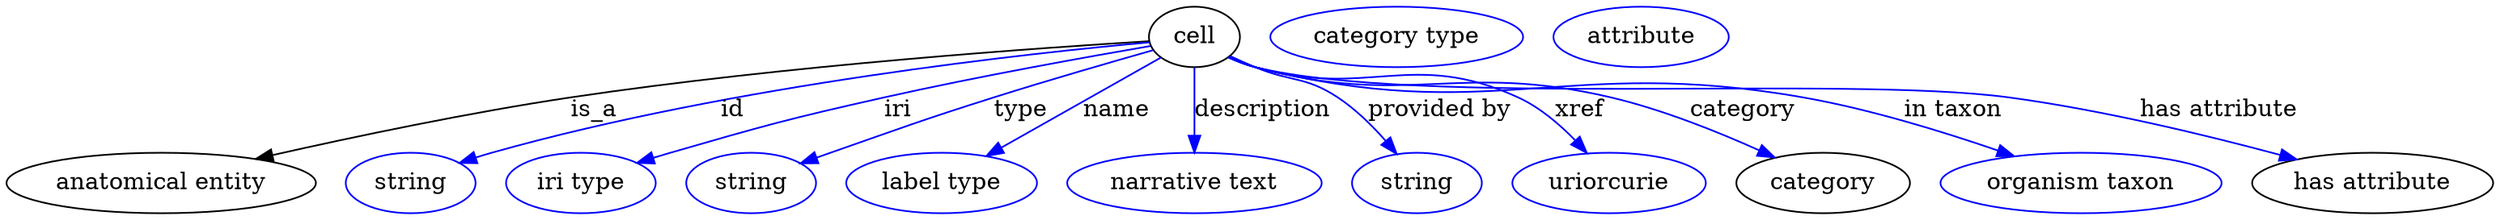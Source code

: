 digraph {
	graph [bb="0,0,1475.1,123"];
	node [label="\N"];
	cell	[height=0.5,
		label=cell,
		pos="704.64,105",
		width=0.75];
	"anatomical entity"	[height=0.5,
		pos="91.642,18",
		width=2.5456];
	cell -> "anatomical entity"	[label=is_a,
		lp="348.64,61.5",
		pos="e,147.8,32.362 677.59,102.45 616.31,98.722 462.27,88.108 334.64,69 274.27,59.96 206.26,45.604 157.58,34.589"];
	id	[color=blue,
		height=0.5,
		label=string,
		pos="239.64,18",
		width=1.0652];
	cell -> id	[color=blue,
		label=id,
		lp="430.64,61.5",
		pos="e,268.64,29.948 677.84,101.77 610.94,95.731 431.63,76.74 287.64,36 284.54,35.121 281.34,34.148 278.14,33.124",
		style=solid];
	iri	[color=blue,
		height=0.5,
		label="iri type",
		pos="340.64,18",
		width=1.2277];
	cell -> iri	[color=blue,
		label=iri,
		lp="528.64,61.5",
		pos="e,374.27,29.865 678.63,99.627 642.88,93.488 576.63,81.64 520.64,69 464.17,56.251 450.27,52.03 394.64,36 391.13,34.988 387.5,33.911 \
383.86,32.81",
		style=solid];
	type	[color=blue,
		height=0.5,
		label=string,
		pos="441.64,18",
		width=1.0652];
	cell -> type	[color=blue,
		label=type,
		lp="601.64,61.5",
		pos="e,470.94,29.697 679.94,97.06 655.8,90.204 618.08,79.282 585.64,69 542.23,55.239 531.61,51.079 488.64,36 485.96,35.057 483.19,34.077 \
480.4,33.084",
		style=solid];
	name	[color=blue,
		height=0.5,
		label="label type",
		pos="554.64,18",
		width=1.5707];
	cell -> name	[color=blue,
		label=name,
		lp="658.64,61.5",
		pos="e,581.23,34.064 684.72,92.713 660.6,79.043 619.54,55.774 589.99,39.032",
		style=solid];
	description	[color=blue,
		height=0.5,
		label="narrative text",
		pos="704.64,18",
		width=2.0943];
	cell -> description	[color=blue,
		label=description,
		lp="745.14,61.5",
		pos="e,704.64,36.175 704.64,86.799 704.64,75.163 704.64,59.548 704.64,46.237",
		style=solid];
	"provided by"	[color=blue,
		height=0.5,
		label=string,
		pos="836.64,18",
		width=1.0652];
	cell -> "provided by"	[color=blue,
		label="provided by",
		lp="850.14,61.5",
		pos="e,824.63,35.297 725.82,93.615 730.66,91.352 735.8,89.029 740.64,87 762.04,78.038 770.29,81.796 789.64,69 800.25,61.987 810.18,52.13 \
818.16,43.02",
		style=solid];
	xref	[color=blue,
		height=0.5,
		label=uriorcurie,
		pos="950.64,18",
		width=1.5887];
	cell -> xref	[color=blue,
		label=xref,
		lp="933.14,61.5",
		pos="e,937.44,35.892 725.13,92.919 730.09,90.636 735.46,88.48 740.64,87 807.76,67.845 833.23,98.153 896.64,69 909.47,63.104 921.28,52.987 \
930.56,43.388",
		style=solid];
	category	[height=0.5,
		pos="1077.6,18",
		width=1.4263];
	cell -> category	[color=blue,
		label=category,
		lp="1030.1,61.5",
		pos="e,1048.9,33.22 725.1,92.807 730.06,90.528 735.44,88.402 740.64,87 831.52,62.518 860.03,90.588 951.64,69 982.18,61.804 1015.1,48.545 \
1039.6,37.488",
		style=solid];
	"in taxon"	[color=blue,
		height=0.5,
		label="organism taxon",
		pos="1230.6,18",
		width=2.3109];
	cell -> "in taxon"	[color=blue,
		label="in taxon",
		lp="1154.6,61.5",
		pos="e,1190.9,33.957 724.69,92.869 729.76,90.528 735.28,88.359 740.64,87 880.87,51.454 923.18,94.156 1065.6,69 1105.3,61.995 1148.9,48.537 \
1181.3,37.347",
		style=solid];
	"has attribute"	[height=0.5,
		pos="1403.6,18",
		width=1.9859];
	cell -> "has attribute"	[color=blue,
		label="has attribute",
		lp="1312.6,61.5",
		pos="e,1358.6,32.031 724.68,92.812 729.74,90.473 735.27,88.318 740.64,87 837.19,63.3 1089.1,82.268 1187.6,69 1243.2,61.518 1305.5,46.364 \
1348.8,34.69",
		style=solid];
	"named thing_category"	[color=blue,
		height=0.5,
		label="category type",
		pos="824.64,105",
		width=2.0762];
	"organismal entity_has attribute"	[color=blue,
		height=0.5,
		label=attribute,
		pos="969.64,105",
		width=1.4443];
}
